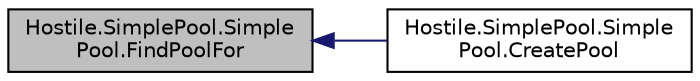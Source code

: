 digraph "Hostile.SimplePool.SimplePool.FindPoolFor"
{
  edge [fontname="Helvetica",fontsize="10",labelfontname="Helvetica",labelfontsize="10"];
  node [fontname="Helvetica",fontsize="10",shape=record];
  rankdir="LR";
  Node1 [label="Hostile.SimplePool.Simple\lPool.FindPoolFor",height=0.2,width=0.4,color="black", fillcolor="grey75", style="filled" fontcolor="black"];
  Node1 -> Node2 [dir="back",color="midnightblue",fontsize="10",style="solid",fontname="Helvetica"];
  Node2 [label="Hostile.SimplePool.Simple\lPool.CreatePool",height=0.2,width=0.4,color="black", fillcolor="white", style="filled",URL="$class_hostile_1_1_simple_pool_1_1_simple_pool.html#a3324989c756877af923d6f7cf0737002",tooltip="static create pool function "];
}
